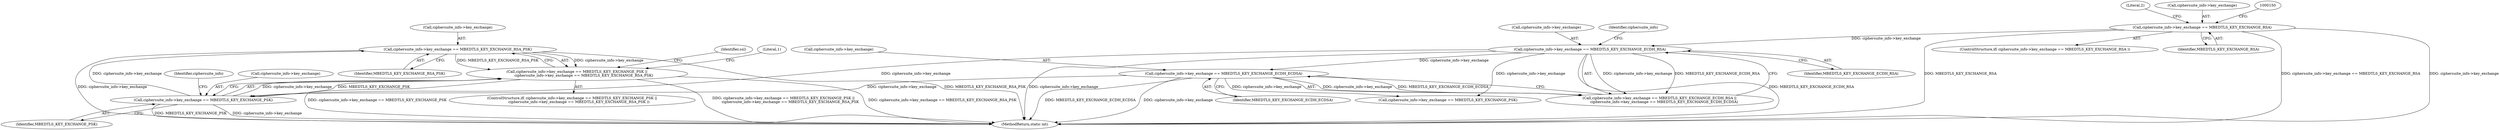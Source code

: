 digraph "0_mbedtls_027f84c69f4ef30c0693832a6c396ef19e563ca1@pointer" {
"1000247" [label="(Call,ciphersuite_info->key_exchange == MBEDTLS_KEY_EXCHANGE_RSA_PSK)"];
"1000242" [label="(Call,ciphersuite_info->key_exchange == MBEDTLS_KEY_EXCHANGE_PSK)"];
"1000157" [label="(Call,ciphersuite_info->key_exchange == MBEDTLS_KEY_EXCHANGE_ECDH_RSA)"];
"1000134" [label="(Call,ciphersuite_info->key_exchange == MBEDTLS_KEY_EXCHANGE_RSA)"];
"1000162" [label="(Call,ciphersuite_info->key_exchange == MBEDTLS_KEY_EXCHANGE_ECDH_ECDSA)"];
"1000241" [label="(Call,ciphersuite_info->key_exchange == MBEDTLS_KEY_EXCHANGE_PSK ||\n            ciphersuite_info->key_exchange == MBEDTLS_KEY_EXCHANGE_RSA_PSK)"];
"1000133" [label="(ControlStructure,if( ciphersuite_info->key_exchange == MBEDTLS_KEY_EXCHANGE_RSA ))"];
"1000294" [label="(Call,ciphersuite_info->key_exchange == MBEDTLS_KEY_EXCHANGE_PSK)"];
"1000255" [label="(Identifier,ssl)"];
"1000161" [label="(Identifier,MBEDTLS_KEY_EXCHANGE_ECDH_RSA)"];
"1000241" [label="(Call,ciphersuite_info->key_exchange == MBEDTLS_KEY_EXCHANGE_PSK ||\n            ciphersuite_info->key_exchange == MBEDTLS_KEY_EXCHANGE_RSA_PSK)"];
"1000156" [label="(Call,ciphersuite_info->key_exchange == MBEDTLS_KEY_EXCHANGE_ECDH_RSA ||\n        ciphersuite_info->key_exchange == MBEDTLS_KEY_EXCHANGE_ECDH_ECDSA)"];
"1000141" [label="(Literal,2)"];
"1000134" [label="(Call,ciphersuite_info->key_exchange == MBEDTLS_KEY_EXCHANGE_RSA)"];
"1000760" [label="(MethodReturn,static int)"];
"1000166" [label="(Identifier,MBEDTLS_KEY_EXCHANGE_ECDH_ECDSA)"];
"1000247" [label="(Call,ciphersuite_info->key_exchange == MBEDTLS_KEY_EXCHANGE_RSA_PSK)"];
"1000164" [label="(Identifier,ciphersuite_info)"];
"1000251" [label="(Identifier,MBEDTLS_KEY_EXCHANGE_RSA_PSK)"];
"1000162" [label="(Call,ciphersuite_info->key_exchange == MBEDTLS_KEY_EXCHANGE_ECDH_ECDSA)"];
"1000240" [label="(ControlStructure,if( ciphersuite_info->key_exchange == MBEDTLS_KEY_EXCHANGE_PSK ||\n            ciphersuite_info->key_exchange == MBEDTLS_KEY_EXCHANGE_RSA_PSK ))"];
"1000138" [label="(Identifier,MBEDTLS_KEY_EXCHANGE_RSA)"];
"1000157" [label="(Call,ciphersuite_info->key_exchange == MBEDTLS_KEY_EXCHANGE_ECDH_RSA)"];
"1000248" [label="(Call,ciphersuite_info->key_exchange)"];
"1000249" [label="(Identifier,ciphersuite_info)"];
"1000135" [label="(Call,ciphersuite_info->key_exchange)"];
"1000260" [label="(Literal,1)"];
"1000242" [label="(Call,ciphersuite_info->key_exchange == MBEDTLS_KEY_EXCHANGE_PSK)"];
"1000158" [label="(Call,ciphersuite_info->key_exchange)"];
"1000163" [label="(Call,ciphersuite_info->key_exchange)"];
"1000243" [label="(Call,ciphersuite_info->key_exchange)"];
"1000246" [label="(Identifier,MBEDTLS_KEY_EXCHANGE_PSK)"];
"1000247" -> "1000241"  [label="AST: "];
"1000247" -> "1000251"  [label="CFG: "];
"1000248" -> "1000247"  [label="AST: "];
"1000251" -> "1000247"  [label="AST: "];
"1000241" -> "1000247"  [label="CFG: "];
"1000247" -> "1000760"  [label="DDG: ciphersuite_info->key_exchange"];
"1000247" -> "1000760"  [label="DDG: MBEDTLS_KEY_EXCHANGE_RSA_PSK"];
"1000247" -> "1000241"  [label="DDG: ciphersuite_info->key_exchange"];
"1000247" -> "1000241"  [label="DDG: MBEDTLS_KEY_EXCHANGE_RSA_PSK"];
"1000242" -> "1000247"  [label="DDG: ciphersuite_info->key_exchange"];
"1000242" -> "1000241"  [label="AST: "];
"1000242" -> "1000246"  [label="CFG: "];
"1000243" -> "1000242"  [label="AST: "];
"1000246" -> "1000242"  [label="AST: "];
"1000249" -> "1000242"  [label="CFG: "];
"1000241" -> "1000242"  [label="CFG: "];
"1000242" -> "1000760"  [label="DDG: MBEDTLS_KEY_EXCHANGE_PSK"];
"1000242" -> "1000760"  [label="DDG: ciphersuite_info->key_exchange"];
"1000242" -> "1000241"  [label="DDG: ciphersuite_info->key_exchange"];
"1000242" -> "1000241"  [label="DDG: MBEDTLS_KEY_EXCHANGE_PSK"];
"1000157" -> "1000242"  [label="DDG: ciphersuite_info->key_exchange"];
"1000162" -> "1000242"  [label="DDG: ciphersuite_info->key_exchange"];
"1000157" -> "1000156"  [label="AST: "];
"1000157" -> "1000161"  [label="CFG: "];
"1000158" -> "1000157"  [label="AST: "];
"1000161" -> "1000157"  [label="AST: "];
"1000164" -> "1000157"  [label="CFG: "];
"1000156" -> "1000157"  [label="CFG: "];
"1000157" -> "1000760"  [label="DDG: ciphersuite_info->key_exchange"];
"1000157" -> "1000760"  [label="DDG: MBEDTLS_KEY_EXCHANGE_ECDH_RSA"];
"1000157" -> "1000156"  [label="DDG: ciphersuite_info->key_exchange"];
"1000157" -> "1000156"  [label="DDG: MBEDTLS_KEY_EXCHANGE_ECDH_RSA"];
"1000134" -> "1000157"  [label="DDG: ciphersuite_info->key_exchange"];
"1000157" -> "1000162"  [label="DDG: ciphersuite_info->key_exchange"];
"1000157" -> "1000294"  [label="DDG: ciphersuite_info->key_exchange"];
"1000134" -> "1000133"  [label="AST: "];
"1000134" -> "1000138"  [label="CFG: "];
"1000135" -> "1000134"  [label="AST: "];
"1000138" -> "1000134"  [label="AST: "];
"1000141" -> "1000134"  [label="CFG: "];
"1000150" -> "1000134"  [label="CFG: "];
"1000134" -> "1000760"  [label="DDG: ciphersuite_info->key_exchange == MBEDTLS_KEY_EXCHANGE_RSA"];
"1000134" -> "1000760"  [label="DDG: ciphersuite_info->key_exchange"];
"1000134" -> "1000760"  [label="DDG: MBEDTLS_KEY_EXCHANGE_RSA"];
"1000162" -> "1000156"  [label="AST: "];
"1000162" -> "1000166"  [label="CFG: "];
"1000163" -> "1000162"  [label="AST: "];
"1000166" -> "1000162"  [label="AST: "];
"1000156" -> "1000162"  [label="CFG: "];
"1000162" -> "1000760"  [label="DDG: MBEDTLS_KEY_EXCHANGE_ECDH_ECDSA"];
"1000162" -> "1000760"  [label="DDG: ciphersuite_info->key_exchange"];
"1000162" -> "1000156"  [label="DDG: ciphersuite_info->key_exchange"];
"1000162" -> "1000156"  [label="DDG: MBEDTLS_KEY_EXCHANGE_ECDH_ECDSA"];
"1000162" -> "1000294"  [label="DDG: ciphersuite_info->key_exchange"];
"1000241" -> "1000240"  [label="AST: "];
"1000255" -> "1000241"  [label="CFG: "];
"1000260" -> "1000241"  [label="CFG: "];
"1000241" -> "1000760"  [label="DDG: ciphersuite_info->key_exchange == MBEDTLS_KEY_EXCHANGE_PSK"];
"1000241" -> "1000760"  [label="DDG: ciphersuite_info->key_exchange == MBEDTLS_KEY_EXCHANGE_PSK ||\n            ciphersuite_info->key_exchange == MBEDTLS_KEY_EXCHANGE_RSA_PSK"];
"1000241" -> "1000760"  [label="DDG: ciphersuite_info->key_exchange == MBEDTLS_KEY_EXCHANGE_RSA_PSK"];
}
